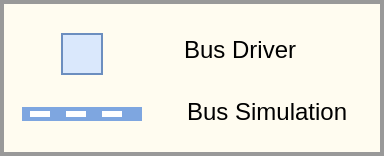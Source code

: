 <mxfile version="20.5.3"><diagram id="zssgmvdwZO7xPkAqMUr9" name="Page-1"><mxGraphModel dx="1344" dy="792" grid="1" gridSize="10" guides="1" tooltips="1" connect="1" arrows="1" fold="1" page="1" pageScale="1" pageWidth="850" pageHeight="1100" math="0" shadow="0"><root><mxCell id="0"/><mxCell id="1" parent="0"/><mxCell id="v5oIvpwDgeikFxTejpUY-3" value="" style="rounded=0;whiteSpace=wrap;html=1;fillColor=#FFFCF0;strokeWidth=2;perimeterSpacing=0;strokeColor=#999999;" parent="1" vertex="1"><mxGeometry x="40" y="40" width="190" height="76" as="geometry"/></mxCell><mxCell id="v5oIvpwDgeikFxTejpUY-4" value="" style="rounded=0;whiteSpace=wrap;html=1;fillColor=#dae8fc;strokeColor=#6c8ebf;" parent="1" vertex="1"><mxGeometry x="70" y="56" width="20" height="20" as="geometry"/></mxCell><mxCell id="v5oIvpwDgeikFxTejpUY-17" value="" style="endArrow=none;html=1;fontSize=20;fillColor=#b1ddf0;strokeColor=#7EA6E0;rounded=0;strokeWidth=7;movable=1;resizable=1;rotatable=1;deletable=1;editable=1;connectable=1;" parent="1" edge="1"><mxGeometry width="50" height="50" relative="1" as="geometry"><mxPoint x="110" y="96" as="sourcePoint"/><mxPoint x="50" y="96" as="targetPoint"/><Array as="points"><mxPoint x="60" y="96"/><mxPoint x="90" y="96"/></Array></mxGeometry></mxCell><mxCell id="KEQrLfB2FrUfxKy-oO7P-9" value="" style="endArrow=none;html=1;rounded=0;strokeColor=#FFFFFF;strokeWidth=3;fontSize=16;dashed=1;" parent="1" edge="1"><mxGeometry width="50" height="50" relative="1" as="geometry"><mxPoint x="100" y="96" as="sourcePoint"/><mxPoint x="100" y="96" as="targetPoint"/><Array as="points"><mxPoint x="50" y="96"/></Array></mxGeometry></mxCell><mxCell id="lw1n1NJqNS3pRiGdyjRP-1" value="&lt;div&gt;Bus Driver&lt;/div&gt;" style="text;html=1;strokeColor=none;fillColor=none;align=center;verticalAlign=middle;whiteSpace=wrap;rounded=0;" vertex="1" parent="1"><mxGeometry x="124" y="49" width="70" height="30" as="geometry"/></mxCell><mxCell id="lw1n1NJqNS3pRiGdyjRP-2" value="&lt;div&gt;Bus Simulation&lt;/div&gt;" style="text;html=1;strokeColor=none;fillColor=none;align=center;verticalAlign=middle;whiteSpace=wrap;rounded=0;" vertex="1" parent="1"><mxGeometry x="125" y="80" width="95" height="30" as="geometry"/></mxCell></root></mxGraphModel></diagram></mxfile>